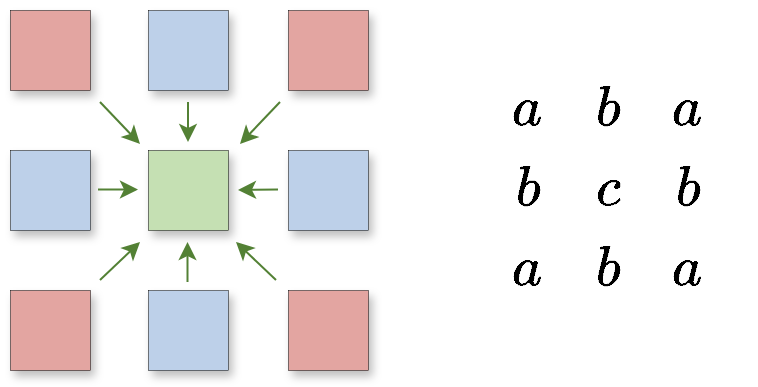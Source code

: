 <mxfile version="24.5.5" type="github">
  <diagram name="第 1 页" id="9N8lYaEHGtKo0ZQCZWq-">
    <mxGraphModel dx="1259" dy="707" grid="1" gridSize="10" guides="1" tooltips="1" connect="1" arrows="1" fold="1" page="1" pageScale="1" pageWidth="827" pageHeight="1169" math="1" shadow="0">
      <root>
        <mxCell id="0" />
        <mxCell id="1" parent="0" />
        <mxCell id="7JWZ_qZi7IJrl0iOUyfv-2" value="" style="rounded=0;whiteSpace=wrap;html=1;strokeWidth=0.25;shadow=1;fillColor=#e3a5a1;fontSize=20;" vertex="1" parent="1">
          <mxGeometry x="321" y="80" width="40" height="40" as="geometry" />
        </mxCell>
        <mxCell id="7JWZ_qZi7IJrl0iOUyfv-3" value="" style="rounded=0;whiteSpace=wrap;html=1;strokeWidth=0.25;shadow=1;fillColor=#C5E0B3;fontSize=20;" vertex="1" parent="1">
          <mxGeometry x="390" y="150" width="40" height="40" as="geometry" />
        </mxCell>
        <mxCell id="7JWZ_qZi7IJrl0iOUyfv-4" value="" style="rounded=0;whiteSpace=wrap;html=1;strokeWidth=0.25;shadow=1;fontSize=20;fillColor=#BDD0E9;" vertex="1" parent="1">
          <mxGeometry x="390" y="80" width="40" height="40" as="geometry" />
        </mxCell>
        <mxCell id="7JWZ_qZi7IJrl0iOUyfv-5" value="" style="rounded=0;whiteSpace=wrap;html=1;strokeWidth=0.25;shadow=1;fontSize=20;fillColor=#BDD0E9;" vertex="1" parent="1">
          <mxGeometry x="321" y="150" width="40" height="40" as="geometry" />
        </mxCell>
        <mxCell id="7JWZ_qZi7IJrl0iOUyfv-6" value="" style="rounded=0;whiteSpace=wrap;html=1;strokeWidth=0.25;shadow=1;fontSize=20;fillColor=#BDD0E9;" vertex="1" parent="1">
          <mxGeometry x="390" y="220" width="40" height="40" as="geometry" />
        </mxCell>
        <mxCell id="7JWZ_qZi7IJrl0iOUyfv-7" value="" style="rounded=0;whiteSpace=wrap;html=1;strokeWidth=0.25;shadow=1;fontSize=20;fillColor=#BDD0E9;" vertex="1" parent="1">
          <mxGeometry x="460" y="150" width="40" height="40" as="geometry" />
        </mxCell>
        <mxCell id="7JWZ_qZi7IJrl0iOUyfv-8" value="" style="rounded=0;whiteSpace=wrap;html=1;strokeWidth=0.25;shadow=1;fillColor=#e3a5a1;fontSize=20;" vertex="1" parent="1">
          <mxGeometry x="460" y="80" width="40" height="40" as="geometry" />
        </mxCell>
        <mxCell id="7JWZ_qZi7IJrl0iOUyfv-9" value="" style="rounded=0;whiteSpace=wrap;html=1;strokeWidth=0.25;shadow=1;fillColor=#e3a5a1;fontSize=20;" vertex="1" parent="1">
          <mxGeometry x="321" y="220" width="40" height="40" as="geometry" />
        </mxCell>
        <mxCell id="7JWZ_qZi7IJrl0iOUyfv-10" value="" style="rounded=0;whiteSpace=wrap;html=1;strokeWidth=0.25;shadow=1;fillColor=#e3a5a1;fontSize=20;" vertex="1" parent="1">
          <mxGeometry x="460" y="220" width="40" height="40" as="geometry" />
        </mxCell>
        <mxCell id="7JWZ_qZi7IJrl0iOUyfv-11" value="" style="endArrow=classic;html=1;rounded=0;strokeColor=#538135;strokeWidth=1;" edge="1" parent="1">
          <mxGeometry width="50" height="50" relative="1" as="geometry">
            <mxPoint x="456" y="126" as="sourcePoint" />
            <mxPoint x="436" y="147" as="targetPoint" />
          </mxGeometry>
        </mxCell>
        <mxCell id="7JWZ_qZi7IJrl0iOUyfv-14" value="" style="endArrow=classic;html=1;rounded=0;strokeColor=#538135;strokeWidth=1;" edge="1" parent="1">
          <mxGeometry width="50" height="50" relative="1" as="geometry">
            <mxPoint x="366" y="126" as="sourcePoint" />
            <mxPoint x="386" y="147" as="targetPoint" />
          </mxGeometry>
        </mxCell>
        <mxCell id="7JWZ_qZi7IJrl0iOUyfv-15" value="" style="endArrow=classic;html=1;rounded=0;strokeColor=#538135;strokeWidth=1;" edge="1" parent="1">
          <mxGeometry width="50" height="50" relative="1" as="geometry">
            <mxPoint x="366" y="215" as="sourcePoint" />
            <mxPoint x="386" y="196" as="targetPoint" />
          </mxGeometry>
        </mxCell>
        <mxCell id="7JWZ_qZi7IJrl0iOUyfv-16" value="" style="endArrow=classic;html=1;rounded=0;strokeColor=#538135;strokeWidth=1;" edge="1" parent="1">
          <mxGeometry width="50" height="50" relative="1" as="geometry">
            <mxPoint x="454" y="215" as="sourcePoint" />
            <mxPoint x="434" y="196" as="targetPoint" />
          </mxGeometry>
        </mxCell>
        <mxCell id="7JWZ_qZi7IJrl0iOUyfv-17" value="" style="endArrow=classic;html=1;rounded=0;strokeColor=#538135;strokeWidth=1;" edge="1" parent="1">
          <mxGeometry width="50" height="50" relative="1" as="geometry">
            <mxPoint x="410" y="126" as="sourcePoint" />
            <mxPoint x="410" y="146" as="targetPoint" />
          </mxGeometry>
        </mxCell>
        <mxCell id="7JWZ_qZi7IJrl0iOUyfv-18" value="" style="endArrow=classic;html=1;rounded=0;strokeColor=#538135;strokeWidth=1;" edge="1" parent="1">
          <mxGeometry width="50" height="50" relative="1" as="geometry">
            <mxPoint x="409.75" y="216" as="sourcePoint" />
            <mxPoint x="409.75" y="196" as="targetPoint" />
          </mxGeometry>
        </mxCell>
        <mxCell id="7JWZ_qZi7IJrl0iOUyfv-19" value="" style="endArrow=classic;html=1;rounded=0;strokeColor=#538135;strokeWidth=1;" edge="1" parent="1">
          <mxGeometry width="50" height="50" relative="1" as="geometry">
            <mxPoint x="365" y="169.75" as="sourcePoint" />
            <mxPoint x="385" y="169.75" as="targetPoint" />
          </mxGeometry>
        </mxCell>
        <mxCell id="7JWZ_qZi7IJrl0iOUyfv-20" value="" style="endArrow=classic;html=1;rounded=0;strokeColor=#538135;strokeWidth=1;" edge="1" parent="1">
          <mxGeometry width="50" height="50" relative="1" as="geometry">
            <mxPoint x="455" y="169.75" as="sourcePoint" />
            <mxPoint x="435" y="170" as="targetPoint" />
          </mxGeometry>
        </mxCell>
        <mxCell id="7JWZ_qZi7IJrl0iOUyfv-22" value="&lt;font style=&quot;font-size: 24px;&quot;&gt;$$a$$&lt;/font&gt;" style="rounded=0;whiteSpace=wrap;html=1;strokeWidth=0.25;shadow=1;fillColor=none;fontSize=20;strokeColor=none;" vertex="1" parent="1">
          <mxGeometry x="560" y="110" width="40" height="40" as="geometry" />
        </mxCell>
        <mxCell id="7JWZ_qZi7IJrl0iOUyfv-23" value="&lt;font style=&quot;font-size: 24px;&quot;&gt;$$b$$&lt;/font&gt;" style="rounded=0;whiteSpace=wrap;html=1;strokeWidth=0.25;shadow=1;fillColor=none;fontSize=20;strokeColor=none;" vertex="1" parent="1">
          <mxGeometry x="600" y="110" width="40" height="40" as="geometry" />
        </mxCell>
        <mxCell id="7JWZ_qZi7IJrl0iOUyfv-24" value="&lt;font style=&quot;font-size: 24px;&quot;&gt;$$c$$&lt;/font&gt;" style="rounded=0;whiteSpace=wrap;html=1;strokeWidth=0.25;shadow=1;fillColor=none;fontSize=20;strokeColor=none;" vertex="1" parent="1">
          <mxGeometry x="600" y="150" width="40" height="40" as="geometry" />
        </mxCell>
        <mxCell id="7JWZ_qZi7IJrl0iOUyfv-25" value="&lt;font style=&quot;font-size: 24px;&quot;&gt;$$a$$&lt;/font&gt;" style="rounded=0;whiteSpace=wrap;html=1;strokeWidth=0.25;shadow=1;fillColor=none;fontSize=20;strokeColor=none;" vertex="1" parent="1">
          <mxGeometry x="640" y="110" width="40" height="40" as="geometry" />
        </mxCell>
        <mxCell id="7JWZ_qZi7IJrl0iOUyfv-26" value="&lt;font style=&quot;font-size: 24px;&quot;&gt;$$b$$&lt;/font&gt;" style="rounded=0;whiteSpace=wrap;html=1;strokeWidth=0.25;shadow=1;fillColor=none;fontSize=20;strokeColor=none;" vertex="1" parent="1">
          <mxGeometry x="560" y="150" width="40" height="40" as="geometry" />
        </mxCell>
        <mxCell id="7JWZ_qZi7IJrl0iOUyfv-27" value="&lt;font style=&quot;font-size: 24px;&quot;&gt;$$b$$&lt;/font&gt;" style="rounded=0;whiteSpace=wrap;html=1;strokeWidth=0.25;shadow=1;fillColor=none;fontSize=20;strokeColor=none;" vertex="1" parent="1">
          <mxGeometry x="640" y="150" width="40" height="40" as="geometry" />
        </mxCell>
        <mxCell id="7JWZ_qZi7IJrl0iOUyfv-28" value="&lt;font style=&quot;font-size: 24px;&quot;&gt;$$b$$&lt;/font&gt;" style="rounded=0;whiteSpace=wrap;html=1;strokeWidth=0.25;shadow=1;fillColor=none;fontSize=20;strokeColor=none;" vertex="1" parent="1">
          <mxGeometry x="600" y="190" width="40" height="40" as="geometry" />
        </mxCell>
        <mxCell id="7JWZ_qZi7IJrl0iOUyfv-29" value="&lt;font style=&quot;font-size: 24px;&quot;&gt;$$a$$&lt;/font&gt;" style="rounded=0;whiteSpace=wrap;html=1;strokeWidth=0.25;shadow=1;fillColor=none;fontSize=20;strokeColor=none;" vertex="1" parent="1">
          <mxGeometry x="560" y="190" width="40" height="40" as="geometry" />
        </mxCell>
        <mxCell id="7JWZ_qZi7IJrl0iOUyfv-30" value="&lt;font style=&quot;font-size: 24px;&quot;&gt;$$a$$&lt;/font&gt;" style="rounded=0;whiteSpace=wrap;html=1;strokeWidth=0.25;shadow=1;fillColor=none;fontSize=20;strokeColor=none;" vertex="1" parent="1">
          <mxGeometry x="640" y="190" width="40" height="40" as="geometry" />
        </mxCell>
      </root>
    </mxGraphModel>
  </diagram>
</mxfile>
